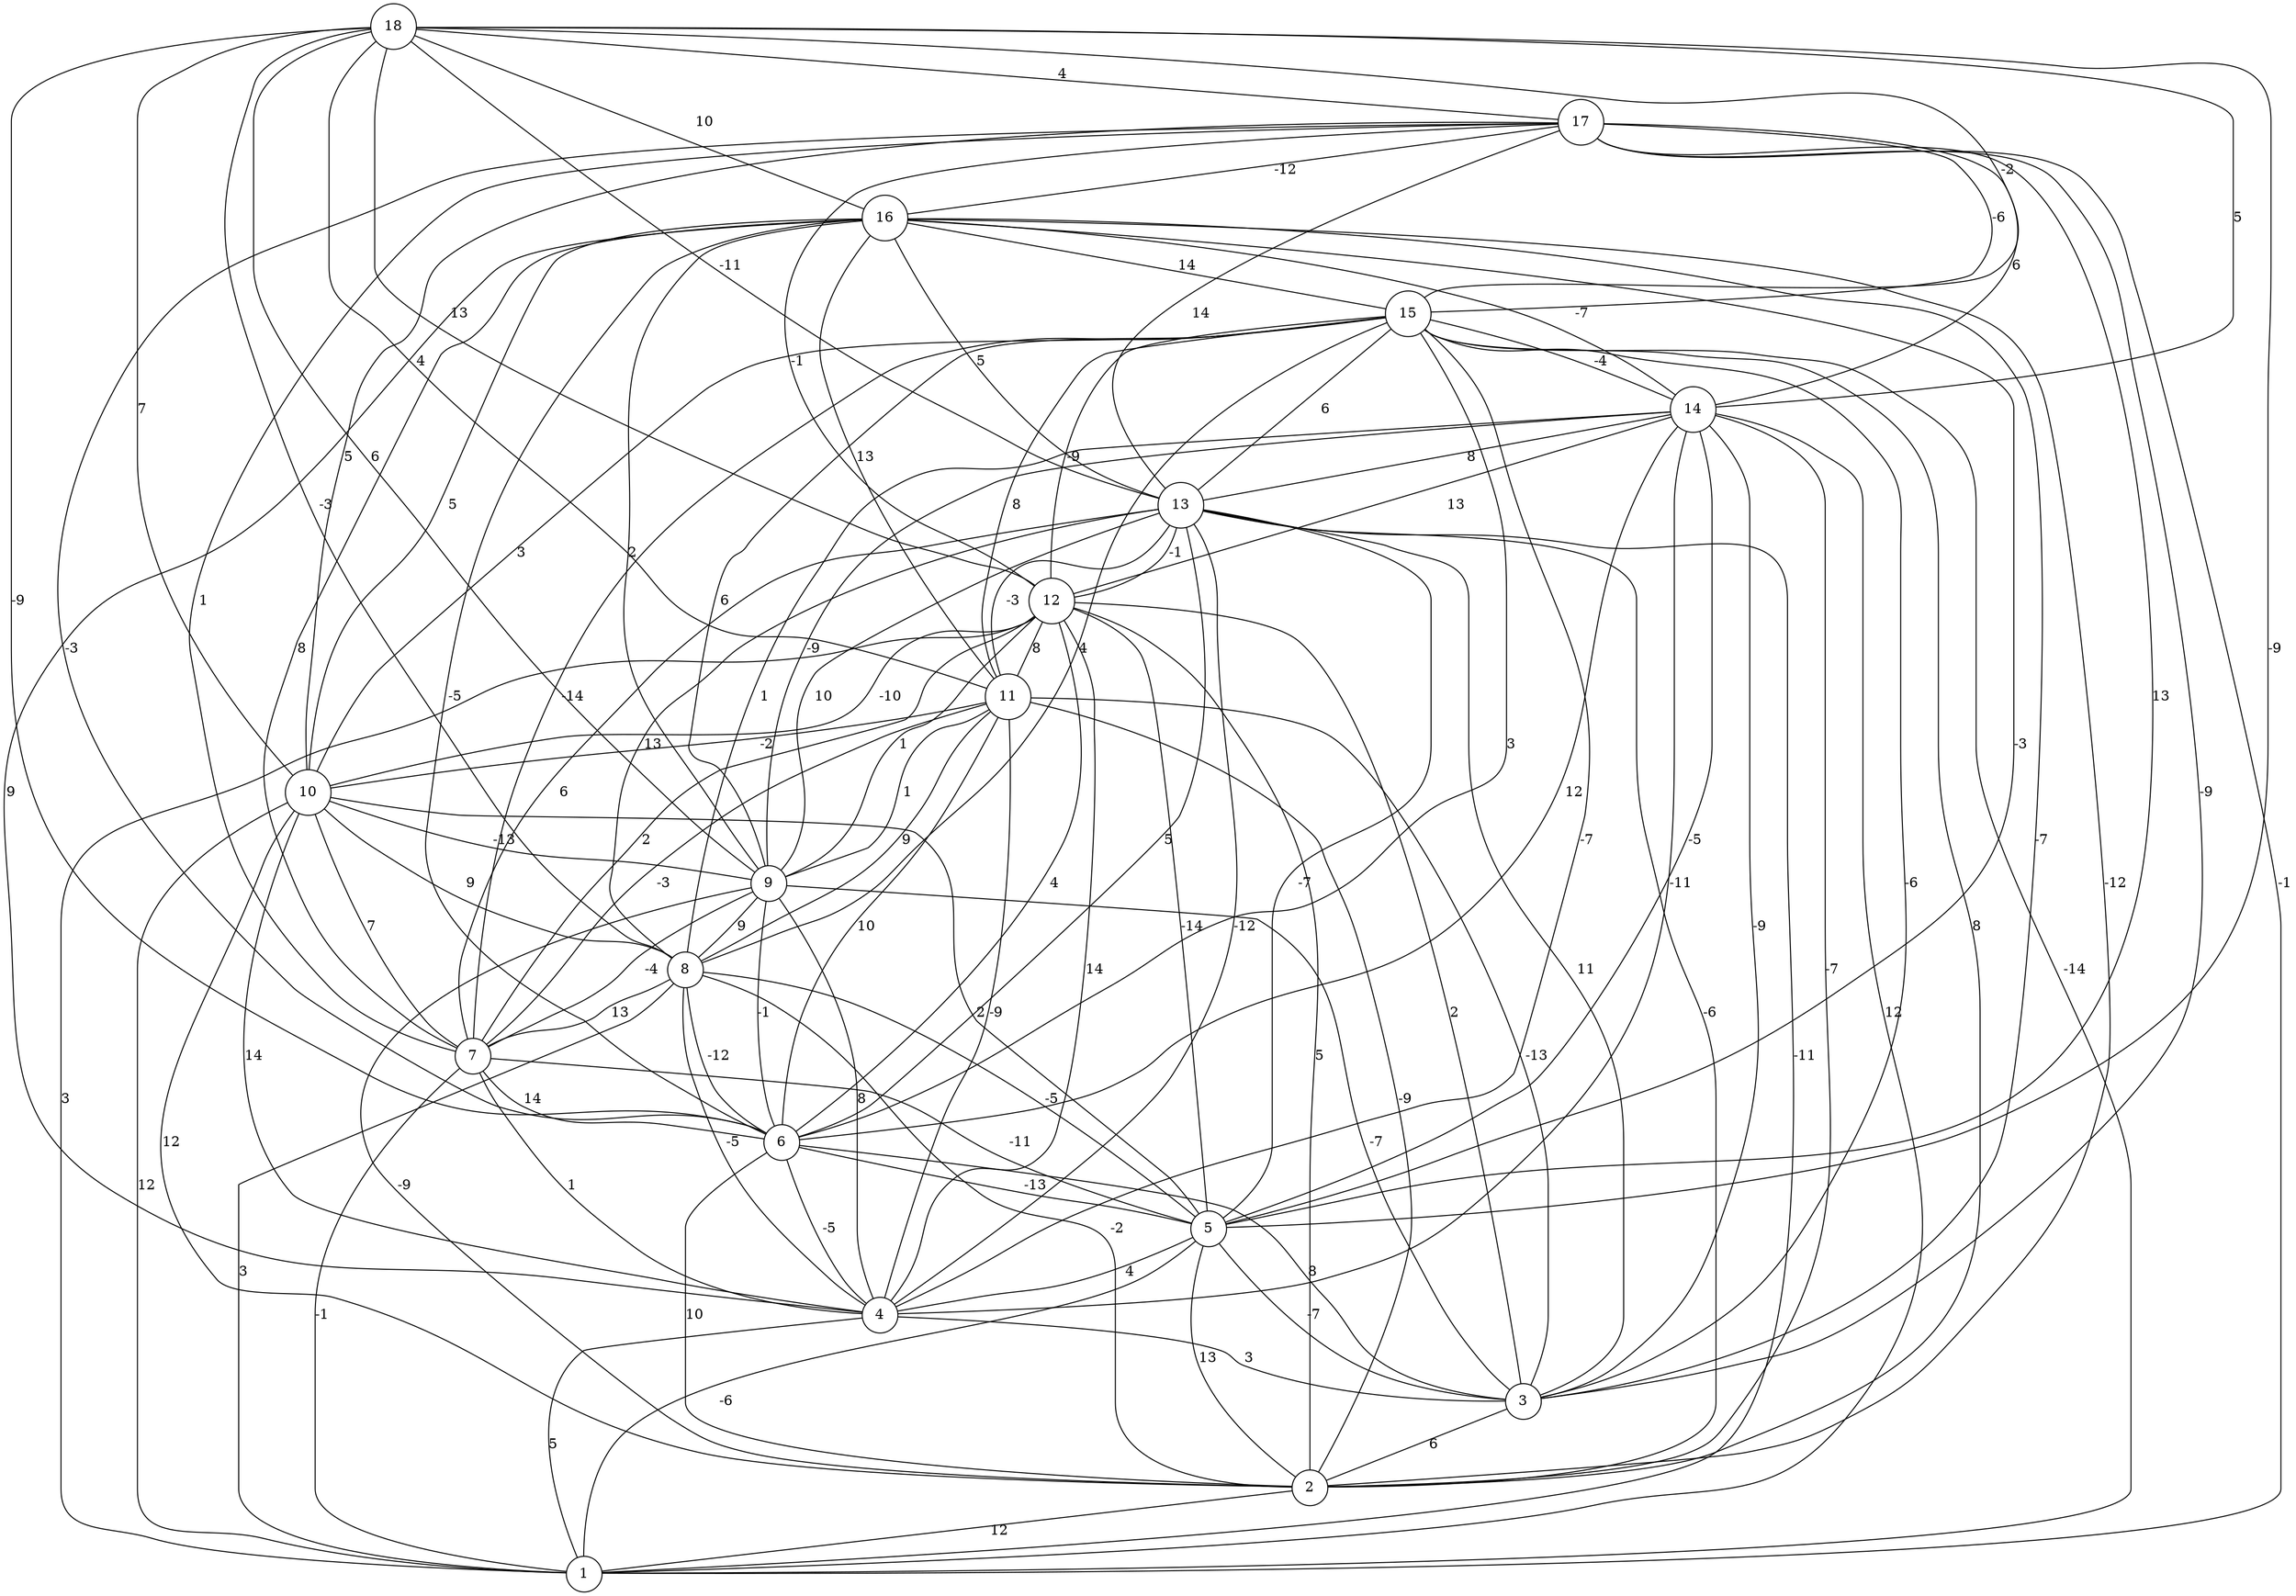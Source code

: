 graph { 
	 fontname="Helvetica,Arial,sans-serif" 
	 node [shape = circle]; 
	 18 -- 5 [label = "-9"];
	 18 -- 6 [label = "-9"];
	 18 -- 8 [label = "-3"];
	 18 -- 9 [label = "6"];
	 18 -- 10 [label = "7"];
	 18 -- 11 [label = "4"];
	 18 -- 12 [label = "13"];
	 18 -- 13 [label = "-11"];
	 18 -- 14 [label = "5"];
	 18 -- 15 [label = "-2"];
	 18 -- 16 [label = "10"];
	 18 -- 17 [label = "4"];
	 17 -- 1 [label = "-1"];
	 17 -- 3 [label = "-9"];
	 17 -- 5 [label = "13"];
	 17 -- 6 [label = "-3"];
	 17 -- 7 [label = "1"];
	 17 -- 10 [label = "5"];
	 17 -- 12 [label = "-1"];
	 17 -- 13 [label = "14"];
	 17 -- 14 [label = "6"];
	 17 -- 15 [label = "-6"];
	 17 -- 16 [label = "-12"];
	 16 -- 2 [label = "-12"];
	 16 -- 3 [label = "-7"];
	 16 -- 4 [label = "9"];
	 16 -- 5 [label = "-3"];
	 16 -- 6 [label = "-5"];
	 16 -- 7 [label = "8"];
	 16 -- 9 [label = "2"];
	 16 -- 10 [label = "5"];
	 16 -- 11 [label = "13"];
	 16 -- 13 [label = "5"];
	 16 -- 14 [label = "-7"];
	 16 -- 15 [label = "14"];
	 15 -- 1 [label = "-14"];
	 15 -- 2 [label = "8"];
	 15 -- 3 [label = "-6"];
	 15 -- 4 [label = "-7"];
	 15 -- 6 [label = "3"];
	 15 -- 7 [label = "-14"];
	 15 -- 8 [label = "4"];
	 15 -- 9 [label = "6"];
	 15 -- 10 [label = "3"];
	 15 -- 11 [label = "8"];
	 15 -- 12 [label = "-9"];
	 15 -- 13 [label = "6"];
	 15 -- 14 [label = "-4"];
	 14 -- 1 [label = "12"];
	 14 -- 2 [label = "-7"];
	 14 -- 3 [label = "-9"];
	 14 -- 4 [label = "-11"];
	 14 -- 5 [label = "-5"];
	 14 -- 6 [label = "12"];
	 14 -- 8 [label = "1"];
	 14 -- 9 [label = "-9"];
	 14 -- 12 [label = "13"];
	 14 -- 13 [label = "8"];
	 13 -- 1 [label = "-11"];
	 13 -- 2 [label = "-6"];
	 13 -- 3 [label = "11"];
	 13 -- 4 [label = "-12"];
	 13 -- 5 [label = "-7"];
	 13 -- 6 [label = "5"];
	 13 -- 7 [label = "6"];
	 13 -- 8 [label = "13"];
	 13 -- 9 [label = "10"];
	 13 -- 11 [label = "-3"];
	 13 -- 12 [label = "-1"];
	 12 -- 1 [label = "3"];
	 12 -- 2 [label = "5"];
	 12 -- 3 [label = "2"];
	 12 -- 4 [label = "14"];
	 12 -- 5 [label = "-14"];
	 12 -- 6 [label = "4"];
	 12 -- 7 [label = "2"];
	 12 -- 9 [label = "1"];
	 12 -- 10 [label = "-10"];
	 12 -- 11 [label = "8"];
	 11 -- 2 [label = "-9"];
	 11 -- 3 [label = "-13"];
	 11 -- 4 [label = "-9"];
	 11 -- 6 [label = "10"];
	 11 -- 7 [label = "-3"];
	 11 -- 8 [label = "9"];
	 11 -- 9 [label = "1"];
	 11 -- 10 [label = "-2"];
	 10 -- 1 [label = "12"];
	 10 -- 2 [label = "12"];
	 10 -- 4 [label = "14"];
	 10 -- 5 [label = "2"];
	 10 -- 7 [label = "7"];
	 10 -- 8 [label = "9"];
	 10 -- 9 [label = "-13"];
	 9 -- 2 [label = "-9"];
	 9 -- 3 [label = "-7"];
	 9 -- 4 [label = "8"];
	 9 -- 6 [label = "-1"];
	 9 -- 7 [label = "-4"];
	 9 -- 8 [label = "9"];
	 8 -- 1 [label = "3"];
	 8 -- 2 [label = "-2"];
	 8 -- 4 [label = "-5"];
	 8 -- 5 [label = "-5"];
	 8 -- 6 [label = "-12"];
	 8 -- 7 [label = "13"];
	 7 -- 1 [label = "-1"];
	 7 -- 4 [label = "1"];
	 7 -- 5 [label = "-11"];
	 7 -- 6 [label = "14"];
	 6 -- 2 [label = "10"];
	 6 -- 3 [label = "8"];
	 6 -- 4 [label = "-5"];
	 6 -- 5 [label = "-13"];
	 5 -- 1 [label = "-6"];
	 5 -- 2 [label = "13"];
	 5 -- 3 [label = "-7"];
	 5 -- 4 [label = "4"];
	 4 -- 1 [label = "5"];
	 4 -- 3 [label = "3"];
	 3 -- 2 [label = "6"];
	 2 -- 1 [label = "12"];
	 1;
	 2;
	 3;
	 4;
	 5;
	 6;
	 7;
	 8;
	 9;
	 10;
	 11;
	 12;
	 13;
	 14;
	 15;
	 16;
	 17;
	 18;
}
